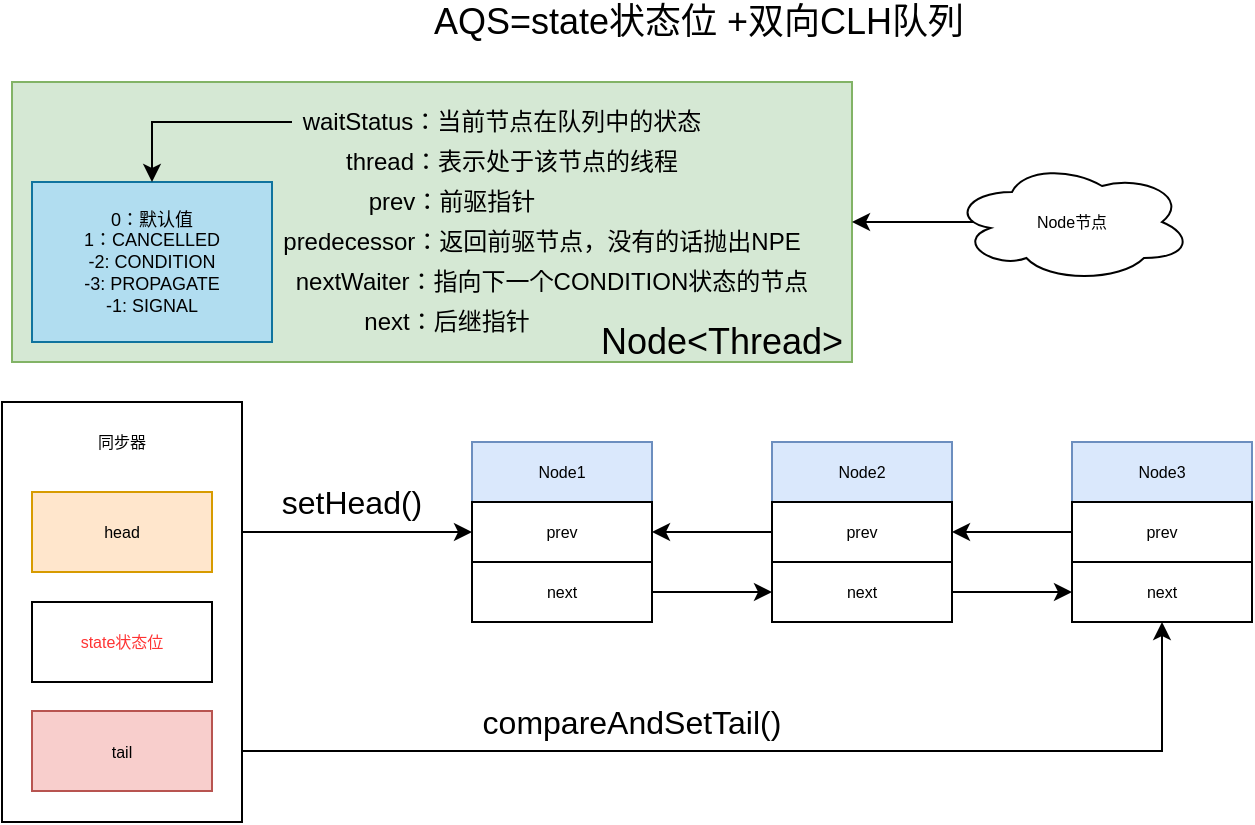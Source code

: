 <mxfile version="14.1.8" type="github"><diagram id="ED8Xu-Xuc325Ch9-4pph" name="第 1 页"><mxGraphModel dx="877" dy="469" grid="1" gridSize="10" guides="1" tooltips="1" connect="1" arrows="1" fold="1" page="1" pageScale="1" pageWidth="827" pageHeight="1169" math="0" shadow="0"><root><mxCell id="0"/><mxCell id="1" parent="0"/><mxCell id="imrd31ICAu4sfwxtOWej-49" style="edgeStyle=orthogonalEdgeStyle;rounded=0;orthogonalLoop=1;jettySize=auto;html=1;exitX=1;exitY=0.5;exitDx=0;exitDy=0;entryX=0;entryY=0.5;entryDx=0;entryDy=0;fontSize=8;" edge="1" parent="1" source="imrd31ICAu4sfwxtOWej-24" target="imrd31ICAu4sfwxtOWej-29"><mxGeometry relative="1" as="geometry"/></mxCell><mxCell id="imrd31ICAu4sfwxtOWej-31" value="" style="group" vertex="1" connectable="0" parent="1"><mxGeometry x="300" y="410" width="90" height="90" as="geometry"/></mxCell><mxCell id="imrd31ICAu4sfwxtOWej-28" value="Node1" style="rounded=0;whiteSpace=wrap;html=1;fontSize=8;fillColor=#dae8fc;strokeColor=#6c8ebf;" vertex="1" parent="imrd31ICAu4sfwxtOWej-31"><mxGeometry width="90" height="30" as="geometry"/></mxCell><mxCell id="imrd31ICAu4sfwxtOWej-29" value="prev" style="rounded=0;whiteSpace=wrap;html=1;fontSize=8;" vertex="1" parent="imrd31ICAu4sfwxtOWej-31"><mxGeometry y="30" width="90" height="30" as="geometry"/></mxCell><mxCell id="imrd31ICAu4sfwxtOWej-30" value="next" style="rounded=0;whiteSpace=wrap;html=1;fontSize=8;" vertex="1" parent="imrd31ICAu4sfwxtOWej-31"><mxGeometry y="60" width="90" height="30" as="geometry"/></mxCell><mxCell id="imrd31ICAu4sfwxtOWej-37" value="" style="group" vertex="1" connectable="0" parent="1"><mxGeometry x="450" y="410" width="90" height="90" as="geometry"/></mxCell><mxCell id="imrd31ICAu4sfwxtOWej-38" value="Node2" style="rounded=0;whiteSpace=wrap;html=1;fontSize=8;fillColor=#dae8fc;strokeColor=#6c8ebf;" vertex="1" parent="imrd31ICAu4sfwxtOWej-37"><mxGeometry width="90" height="30" as="geometry"/></mxCell><mxCell id="imrd31ICAu4sfwxtOWej-39" value="prev" style="rounded=0;whiteSpace=wrap;html=1;fontSize=8;" vertex="1" parent="imrd31ICAu4sfwxtOWej-37"><mxGeometry y="30" width="90" height="30" as="geometry"/></mxCell><mxCell id="imrd31ICAu4sfwxtOWej-40" value="next" style="rounded=0;whiteSpace=wrap;html=1;fontSize=8;" vertex="1" parent="imrd31ICAu4sfwxtOWej-37"><mxGeometry y="60" width="90" height="30" as="geometry"/></mxCell><mxCell id="imrd31ICAu4sfwxtOWej-41" value="" style="group" vertex="1" connectable="0" parent="1"><mxGeometry x="600" y="410" width="90" height="90" as="geometry"/></mxCell><mxCell id="imrd31ICAu4sfwxtOWej-42" value="Node3" style="rounded=0;whiteSpace=wrap;html=1;fontSize=8;fillColor=#dae8fc;strokeColor=#6c8ebf;" vertex="1" parent="imrd31ICAu4sfwxtOWej-41"><mxGeometry width="90" height="30" as="geometry"/></mxCell><mxCell id="imrd31ICAu4sfwxtOWej-43" value="prev" style="rounded=0;whiteSpace=wrap;html=1;fontSize=8;" vertex="1" parent="imrd31ICAu4sfwxtOWej-41"><mxGeometry y="30" width="90" height="30" as="geometry"/></mxCell><mxCell id="imrd31ICAu4sfwxtOWej-44" value="next" style="rounded=0;whiteSpace=wrap;html=1;fontSize=8;" vertex="1" parent="imrd31ICAu4sfwxtOWej-41"><mxGeometry y="60" width="90" height="30" as="geometry"/></mxCell><mxCell id="imrd31ICAu4sfwxtOWej-45" style="edgeStyle=orthogonalEdgeStyle;rounded=0;orthogonalLoop=1;jettySize=auto;html=1;exitX=0;exitY=0.5;exitDx=0;exitDy=0;entryX=1;entryY=0.5;entryDx=0;entryDy=0;fontSize=8;" edge="1" parent="1" source="imrd31ICAu4sfwxtOWej-39" target="imrd31ICAu4sfwxtOWej-29"><mxGeometry relative="1" as="geometry"/></mxCell><mxCell id="imrd31ICAu4sfwxtOWej-46" style="edgeStyle=orthogonalEdgeStyle;rounded=0;orthogonalLoop=1;jettySize=auto;html=1;exitX=0;exitY=0.5;exitDx=0;exitDy=0;entryX=1;entryY=0.5;entryDx=0;entryDy=0;fontSize=8;" edge="1" parent="1" source="imrd31ICAu4sfwxtOWej-43" target="imrd31ICAu4sfwxtOWej-39"><mxGeometry relative="1" as="geometry"/></mxCell><mxCell id="imrd31ICAu4sfwxtOWej-47" style="edgeStyle=orthogonalEdgeStyle;rounded=0;orthogonalLoop=1;jettySize=auto;html=1;exitX=1;exitY=0.5;exitDx=0;exitDy=0;entryX=0;entryY=0.5;entryDx=0;entryDy=0;fontSize=8;" edge="1" parent="1" source="imrd31ICAu4sfwxtOWej-40" target="imrd31ICAu4sfwxtOWej-44"><mxGeometry relative="1" as="geometry"/></mxCell><mxCell id="imrd31ICAu4sfwxtOWej-48" style="edgeStyle=orthogonalEdgeStyle;rounded=0;orthogonalLoop=1;jettySize=auto;html=1;exitX=1;exitY=0.5;exitDx=0;exitDy=0;entryX=0;entryY=0.5;entryDx=0;entryDy=0;fontSize=8;" edge="1" parent="1" source="imrd31ICAu4sfwxtOWej-30" target="imrd31ICAu4sfwxtOWej-40"><mxGeometry relative="1" as="geometry"/></mxCell><mxCell id="imrd31ICAu4sfwxtOWej-51" style="edgeStyle=orthogonalEdgeStyle;rounded=0;orthogonalLoop=1;jettySize=auto;html=1;exitX=1;exitY=0.5;exitDx=0;exitDy=0;entryX=0.5;entryY=1;entryDx=0;entryDy=0;fontSize=8;" edge="1" parent="1" source="imrd31ICAu4sfwxtOWej-25" target="imrd31ICAu4sfwxtOWej-44"><mxGeometry relative="1" as="geometry"><Array as="points"><mxPoint x="645" y="565"/></Array></mxGeometry></mxCell><mxCell id="imrd31ICAu4sfwxtOWej-56" value="" style="group" vertex="1" connectable="0" parent="1"><mxGeometry x="65" y="390" width="120" height="210" as="geometry"/></mxCell><mxCell id="imrd31ICAu4sfwxtOWej-26" value="" style="rounded=0;whiteSpace=wrap;html=1;fontSize=8;" vertex="1" parent="imrd31ICAu4sfwxtOWej-56"><mxGeometry width="120" height="210" as="geometry"/></mxCell><mxCell id="imrd31ICAu4sfwxtOWej-24" value="head" style="rounded=0;whiteSpace=wrap;html=1;fontSize=8;fillColor=#ffe6cc;strokeColor=#d79b00;" vertex="1" parent="imrd31ICAu4sfwxtOWej-56"><mxGeometry x="15" y="45" width="90" height="40" as="geometry"/></mxCell><mxCell id="imrd31ICAu4sfwxtOWej-25" value="tail" style="rounded=0;whiteSpace=wrap;html=1;fontSize=8;fillColor=#f8cecc;strokeColor=#b85450;" vertex="1" parent="imrd31ICAu4sfwxtOWej-56"><mxGeometry x="15" y="154.5" width="90" height="40" as="geometry"/></mxCell><mxCell id="imrd31ICAu4sfwxtOWej-27" value="同步器" style="text;html=1;strokeColor=none;fillColor=none;align=center;verticalAlign=middle;whiteSpace=wrap;rounded=0;fontSize=8;" vertex="1" parent="imrd31ICAu4sfwxtOWej-56"><mxGeometry x="40" y="10" width="40" height="20" as="geometry"/></mxCell><mxCell id="imrd31ICAu4sfwxtOWej-55" value="&lt;font color=&quot;#ff3333&quot;&gt;state状态位&lt;/font&gt;" style="rounded=0;whiteSpace=wrap;html=1;fontSize=8;" vertex="1" parent="imrd31ICAu4sfwxtOWej-56"><mxGeometry x="15" y="100" width="90" height="40" as="geometry"/></mxCell><mxCell id="imrd31ICAu4sfwxtOWej-57" value="&lt;font style=&quot;font-size: 16px&quot;&gt;compareAndSetTail()&lt;/font&gt;" style="text;html=1;strokeColor=none;fillColor=none;align=center;verticalAlign=middle;whiteSpace=wrap;rounded=0;fontSize=8;" vertex="1" parent="1"><mxGeometry x="360" y="540" width="40" height="20" as="geometry"/></mxCell><mxCell id="imrd31ICAu4sfwxtOWej-58" value="&lt;font style=&quot;font-size: 16px&quot;&gt;setHead()&lt;/font&gt;" style="text;html=1;strokeColor=none;fillColor=none;align=center;verticalAlign=middle;whiteSpace=wrap;rounded=0;fontSize=8;" vertex="1" parent="1"><mxGeometry x="220" y="430" width="40" height="20" as="geometry"/></mxCell><mxCell id="imrd31ICAu4sfwxtOWej-2" value="&lt;font style=&quot;font-size: 18px&quot;&gt;AQS=state状态位 +双向CLH队列&lt;/font&gt;" style="text;html=1;strokeColor=none;fillColor=none;align=center;verticalAlign=middle;whiteSpace=wrap;rounded=0;" vertex="1" parent="1"><mxGeometry x="271" y="190" width="285" height="20" as="geometry"/></mxCell><mxCell id="imrd31ICAu4sfwxtOWej-62" value="" style="group" vertex="1" connectable="0" parent="1"><mxGeometry x="70" y="230" width="420" height="210" as="geometry"/></mxCell><mxCell id="imrd31ICAu4sfwxtOWej-4" value="" style="rounded=0;whiteSpace=wrap;html=1;fillColor=#d5e8d4;strokeColor=#82b366;" vertex="1" parent="imrd31ICAu4sfwxtOWej-62"><mxGeometry width="420" height="140" as="geometry"/></mxCell><mxCell id="imrd31ICAu4sfwxtOWej-5" value="&lt;font style=&quot;font-size: 18px&quot;&gt;Node&amp;lt;Thread&amp;gt;&lt;/font&gt;" style="text;html=1;strokeColor=none;fillColor=none;align=center;verticalAlign=middle;whiteSpace=wrap;rounded=0;" vertex="1" parent="imrd31ICAu4sfwxtOWej-62"><mxGeometry x="300" y="120" width="110" height="20" as="geometry"/></mxCell><mxCell id="imrd31ICAu4sfwxtOWej-6" value="waitStatus：当前节点在队列中的状态" style="text;html=1;strokeColor=none;fillColor=none;align=center;verticalAlign=middle;whiteSpace=wrap;rounded=0;" vertex="1" parent="imrd31ICAu4sfwxtOWej-62"><mxGeometry x="140" y="10" width="210" height="20" as="geometry"/></mxCell><mxCell id="imrd31ICAu4sfwxtOWej-7" value="thread：表示处于该节点的线程" style="text;html=1;strokeColor=none;fillColor=none;align=center;verticalAlign=middle;whiteSpace=wrap;rounded=0;" vertex="1" parent="imrd31ICAu4sfwxtOWej-62"><mxGeometry x="145" y="30" width="210" height="20" as="geometry"/></mxCell><mxCell id="imrd31ICAu4sfwxtOWej-8" value="prev：前驱指针" style="text;html=1;strokeColor=none;fillColor=none;align=center;verticalAlign=middle;whiteSpace=wrap;rounded=0;" vertex="1" parent="imrd31ICAu4sfwxtOWej-62"><mxGeometry x="150" y="50" width="140" height="20" as="geometry"/></mxCell><mxCell id="imrd31ICAu4sfwxtOWej-9" value="predecessor：返回前驱节点，没有的话抛出NPE" style="text;html=1;strokeColor=none;fillColor=none;align=center;verticalAlign=middle;whiteSpace=wrap;rounded=0;" vertex="1" parent="imrd31ICAu4sfwxtOWej-62"><mxGeometry x="130" y="70" width="270" height="20" as="geometry"/></mxCell><mxCell id="imrd31ICAu4sfwxtOWej-10" value="nextWaiter：指向下一个CONDITION状态的节点" style="text;html=1;strokeColor=none;fillColor=none;align=center;verticalAlign=middle;whiteSpace=wrap;rounded=0;" vertex="1" parent="imrd31ICAu4sfwxtOWej-62"><mxGeometry x="135" y="90" width="270" height="20" as="geometry"/></mxCell><mxCell id="imrd31ICAu4sfwxtOWej-11" value="next：后继指针" style="text;html=1;strokeColor=none;fillColor=none;align=center;verticalAlign=middle;whiteSpace=wrap;rounded=0;" vertex="1" parent="imrd31ICAu4sfwxtOWej-62"><mxGeometry x="135" y="110" width="165" height="20" as="geometry"/></mxCell><mxCell id="imrd31ICAu4sfwxtOWej-18" value="&lt;font style=&quot;font-size: 9px&quot;&gt;0：默认值&lt;br style=&quot;font-size: 9px&quot;&gt;1：CANCELLED&lt;br style=&quot;font-size: 9px&quot;&gt;-2: CONDITION&lt;br style=&quot;font-size: 9px&quot;&gt;-3: PROPAGATE&lt;br&gt;-1: SIGNAL&lt;br&gt;&lt;/font&gt;" style="whiteSpace=wrap;html=1;fontSize=8;fillColor=#b1ddf0;strokeColor=#10739e;" vertex="1" parent="imrd31ICAu4sfwxtOWej-62"><mxGeometry x="10" y="50" width="120" height="80" as="geometry"/></mxCell><mxCell id="imrd31ICAu4sfwxtOWej-19" value="" style="edgeStyle=orthogonalEdgeStyle;rounded=0;orthogonalLoop=1;jettySize=auto;html=1;fontSize=8;" edge="1" parent="imrd31ICAu4sfwxtOWej-62" source="imrd31ICAu4sfwxtOWej-6" target="imrd31ICAu4sfwxtOWej-18"><mxGeometry x="-10" y="-70" as="geometry"/></mxCell><mxCell id="imrd31ICAu4sfwxtOWej-65" style="edgeStyle=orthogonalEdgeStyle;rounded=0;orthogonalLoop=1;jettySize=auto;html=1;exitX=0.07;exitY=0.4;exitDx=0;exitDy=0;exitPerimeter=0;entryX=1;entryY=0.5;entryDx=0;entryDy=0;fontSize=8;" edge="1" parent="1" source="imrd31ICAu4sfwxtOWej-63" target="imrd31ICAu4sfwxtOWej-4"><mxGeometry relative="1" as="geometry"><Array as="points"><mxPoint x="558" y="300"/></Array></mxGeometry></mxCell><mxCell id="imrd31ICAu4sfwxtOWej-63" value="Node节点" style="ellipse;shape=cloud;whiteSpace=wrap;html=1;fontSize=8;" vertex="1" parent="1"><mxGeometry x="540" y="270" width="120" height="60" as="geometry"/></mxCell></root></mxGraphModel></diagram></mxfile>